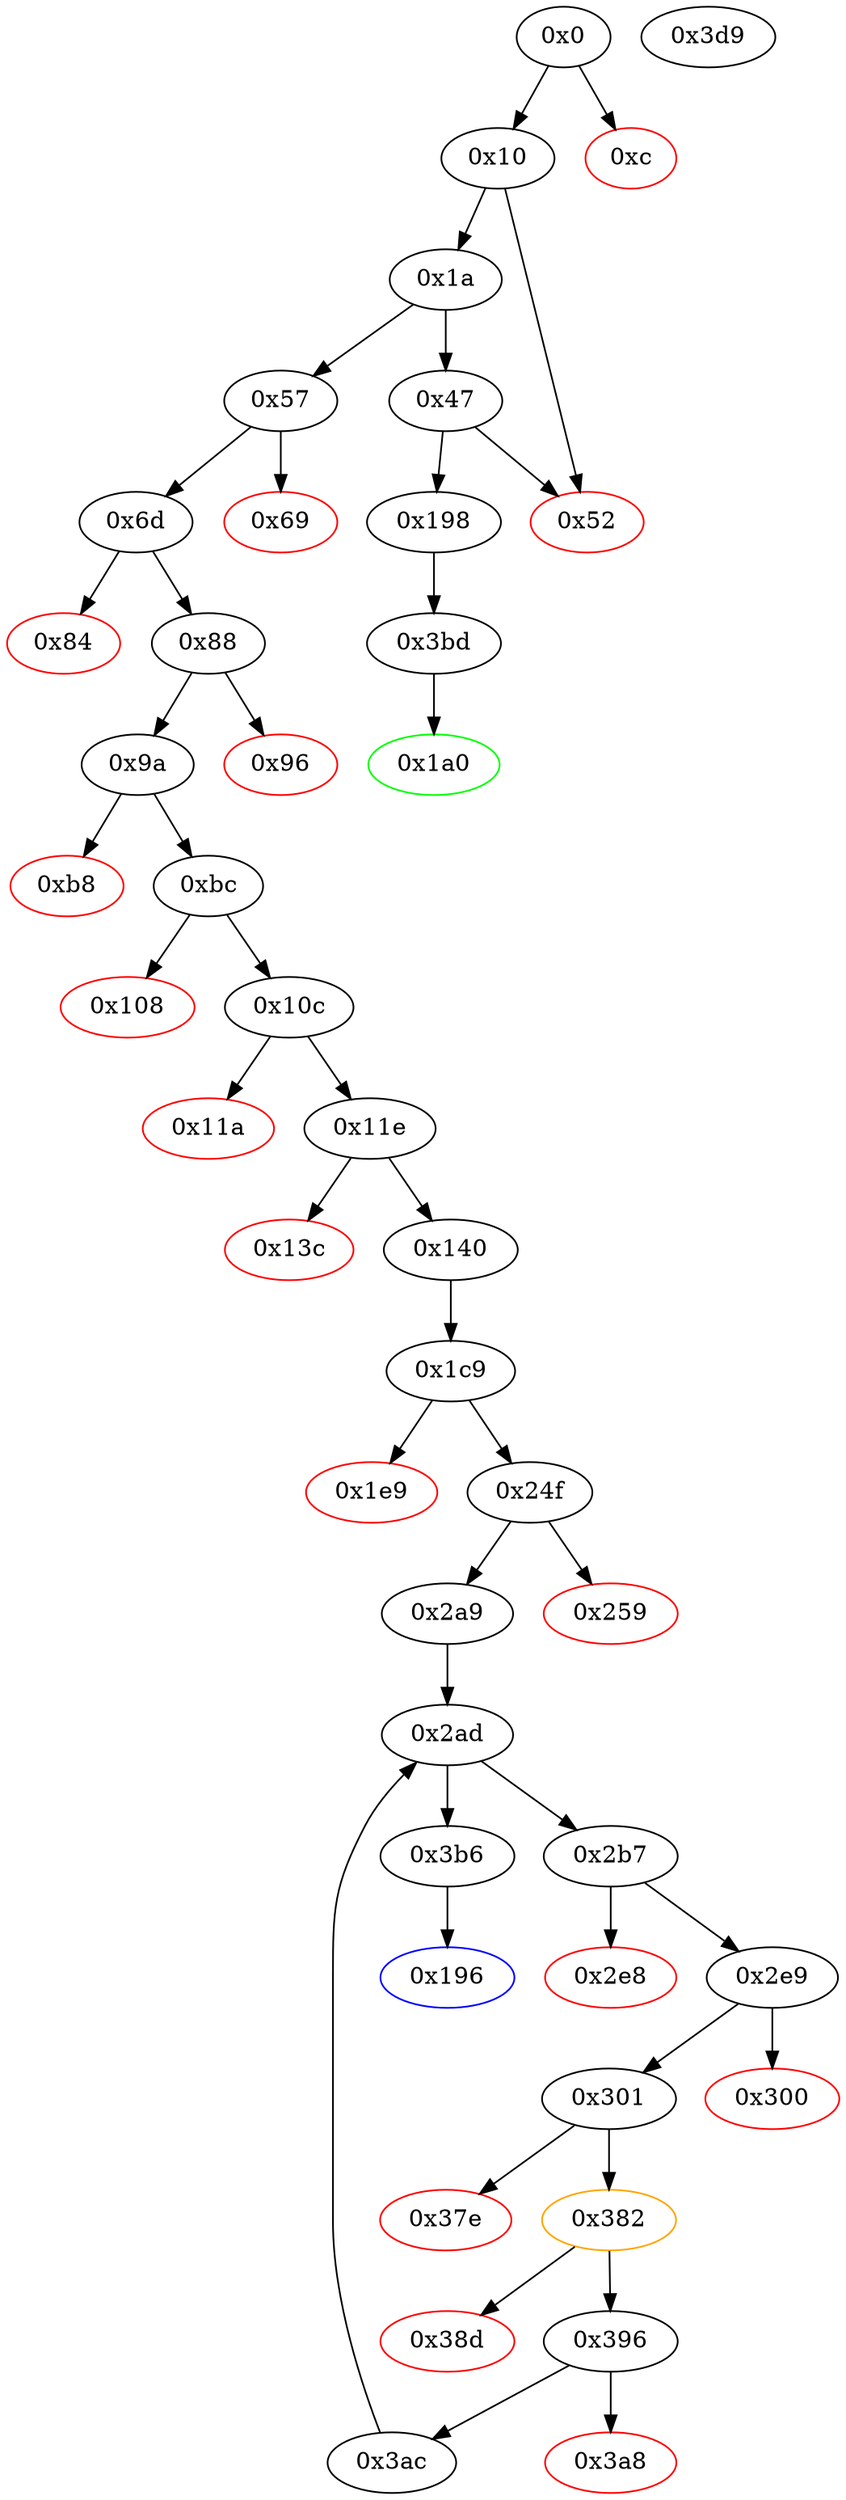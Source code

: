 strict digraph "" {
"0x3b6" [fillcolor=white, id="0x3b6", style=filled, tooltip="Block 0x3b6\n[0x3b6:0x3bc]\n---\nPredecessors: [0x2ad]\nSuccessors: [0x196]\n---\n0x3b6 JUMPDEST\n0x3b7 POP\n0x3b8 POP\n0x3b9 POP\n0x3ba POP\n0x3bb POP\n0x3bc JUMP\n---\n0x3b6: JUMPDEST \n0x3bc: JUMP 0x196\n---\nEntry stack: [V13, 0x196, V64, V106, V117, V117, S0]\nStack pops: 6\nStack additions: []\nExit stack: [V13]\n\nDef sites:\nV13: {0x1a.0x3b}\n0x196: {0x57.0x58}\nV64: {0xbc.0xc9}\nV106: {0x140.0x14d}\nV117: {0x140.0x18d}\nV117: {0x140.0x18d}\nS0: {0x2a9.0x2ab, 0x3ac.0x3b1}\n"];
"0xb8" [color=red, fillcolor=white, id="0xb8", style=filled, tooltip="Block 0xb8\n[0xb8:0xbb]\n---\nPredecessors: [0x9a]\nSuccessors: []\n---\n0xb8 PUSH1 0x0\n0xba DUP1\n0xbb REVERT\n---\n0xb8: V58 = 0x0\n0xbb: REVERT 0x0 0x0\n---\nEntry stack: [V13, 0x196, V30, 0x4, V48, V46, 0x24]\nStack pops: 0\nStack additions: []\nExit stack: [V13, 0x196, V30, 0x4, V48, V46, 0x24]\n\nDef sites:\nV13: {0x1a.0x3b}\n0x196: {0x57.0x58}\nV30: {0x6d.0x6f}\n0x4: {0x57.0x5b}\nV48: {0x9a.0xa0}\nV46: {0x9a.0x9c}\n0x24: {0x6d.0x74}\n"];
"0x11a" [color=red, fillcolor=white, id="0x11a", style=filled, tooltip="Block 0x11a\n[0x11a:0x11d]\n---\nPredecessors: [0x10c]\nSuccessors: []\n---\n0x11a PUSH1 0x0\n0x11c DUP1\n0x11d REVERT\n---\n0x11a: V87 = 0x0\n0x11d: REVERT 0x0 0x0\n---\nEntry stack: [V13, 0x196, V64, V30, 0x4, 0x44, V81]\nStack pops: 0\nStack additions: []\nExit stack: [V13, 0x196, V64, V30, 0x4, 0x44, V81]\n\nDef sites:\nV13: {0x1a.0x3b}\n0x196: {0x57.0x58}\nV64: {0xbc.0xc9}\nV30: {0x6d.0x6f}\n0x4: {0x57.0x5b}\n0x44: {0xbc.0xf4}\nV81: {0x10c.0x10e}\n"];
"0x1a" [fillcolor=white, id="0x1a", style=filled, tooltip="Block 0x1a\n[0x1a:0x46]\n---\nPredecessors: [0x10]\nSuccessors: [0x47, 0x57]\n---\n0x1a PUSH29 0x100000000000000000000000000000000000000000000000000000000\n0x38 PUSH1 0x0\n0x3a CALLDATALOAD\n0x3b DIV\n0x3c PUSH4 0x1a2b33ae\n0x41 DUP2\n0x42 EQ\n0x43 PUSH2 0x57\n0x46 JUMPI\n---\n0x1a: V10 = 0x100000000000000000000000000000000000000000000000000000000\n0x38: V11 = 0x0\n0x3a: V12 = CALLDATALOAD 0x0\n0x3b: V13 = DIV V12 0x100000000000000000000000000000000000000000000000000000000\n0x3c: V14 = 0x1a2b33ae\n0x42: V15 = EQ V13 0x1a2b33ae\n0x43: V16 = 0x57\n0x46: JUMPI 0x57 V15\n---\nEntry stack: []\nStack pops: 0\nStack additions: [V13]\nExit stack: [V13]\n\nDef sites:\n"];
"0x1a0" [color=green, fillcolor=white, id="0x1a0", style=filled, tooltip="Block 0x1a0\n[0x1a0:0x1c8]\n---\nPredecessors: [0x3bd]\nSuccessors: []\n---\n0x1a0 JUMPDEST\n0x1a1 PUSH1 0x40\n0x1a3 DUP1\n0x1a4 MLOAD\n0x1a5 PUSH20 0xffffffffffffffffffffffffffffffffffffffff\n0x1ba SWAP1\n0x1bb SWAP3\n0x1bc AND\n0x1bd DUP3\n0x1be MSTORE\n0x1bf MLOAD\n0x1c0 SWAP1\n0x1c1 DUP2\n0x1c2 SWAP1\n0x1c3 SUB\n0x1c4 PUSH1 0x20\n0x1c6 ADD\n0x1c7 SWAP1\n0x1c8 RETURN\n---\n0x1a0: JUMPDEST \n0x1a1: V121 = 0x40\n0x1a4: V122 = M[0x40]\n0x1a5: V123 = 0xffffffffffffffffffffffffffffffffffffffff\n0x1bc: V124 = AND V253 0xffffffffffffffffffffffffffffffffffffffff\n0x1be: M[V122] = V124\n0x1bf: V125 = M[0x40]\n0x1c3: V126 = SUB V122 V125\n0x1c4: V127 = 0x20\n0x1c6: V128 = ADD 0x20 V126\n0x1c8: RETURN V125 V128\n---\nEntry stack: [V13, 0x1a0, V253]\nStack pops: 1\nStack additions: []\nExit stack: [V13, 0x1a0]\n\nDef sites:\nV13: {0x1a.0x3b}\n0x1a0: {0x198.0x199}\nV253: {0x3bd.0x3d6}\n"];
"0x13c" [color=red, fillcolor=white, id="0x13c", style=filled, tooltip="Block 0x13c\n[0x13c:0x13f]\n---\nPredecessors: [0x11e]\nSuccessors: []\n---\n0x13c PUSH1 0x0\n0x13e DUP1\n0x13f REVERT\n---\n0x13c: V100 = 0x0\n0x13f: REVERT 0x0 0x0\n---\nEntry stack: [V13, 0x196, V64, V30, 0x4, V90, V88, 0x44]\nStack pops: 0\nStack additions: []\nExit stack: [V13, 0x196, V64, V30, 0x4, V90, V88, 0x44]\n\nDef sites:\nV13: {0x1a.0x3b}\n0x196: {0x57.0x58}\nV64: {0xbc.0xc9}\nV30: {0x6d.0x6f}\n0x4: {0x57.0x5b}\nV90: {0x11e.0x124}\nV88: {0x11e.0x120}\n0x44: {0xbc.0xf4}\n"];
"0x11e" [fillcolor=white, id="0x11e", style=filled, tooltip="Block 0x11e\n[0x11e:0x13b]\n---\nPredecessors: [0x10c]\nSuccessors: [0x13c, 0x140]\n---\n0x11e JUMPDEST\n0x11f DUP1\n0x120 CALLDATALOAD\n0x121 SWAP1\n0x122 PUSH1 0x20\n0x124 ADD\n0x125 SWAP2\n0x126 DUP5\n0x127 PUSH1 0x20\n0x129 DUP4\n0x12a MUL\n0x12b DUP5\n0x12c ADD\n0x12d GT\n0x12e PUSH5 0x100000000\n0x134 DUP4\n0x135 GT\n0x136 OR\n0x137 ISZERO\n0x138 PUSH2 0x140\n0x13b JUMPI\n---\n0x11e: JUMPDEST \n0x120: V88 = CALLDATALOAD V81\n0x122: V89 = 0x20\n0x124: V90 = ADD 0x20 V81\n0x127: V91 = 0x20\n0x12a: V92 = MUL V88 0x20\n0x12c: V93 = ADD V90 V92\n0x12d: V94 = GT V93 V30\n0x12e: V95 = 0x100000000\n0x135: V96 = GT V88 0x100000000\n0x136: V97 = OR V96 V94\n0x137: V98 = ISZERO V97\n0x138: V99 = 0x140\n0x13b: JUMPI 0x140 V98\n---\nEntry stack: [V13, 0x196, V64, V30, 0x4, 0x44, V81]\nStack pops: 4\nStack additions: [S3, S2, V90, V88, S1]\nExit stack: [V13, 0x196, V64, V30, 0x4, V90, V88, 0x44]\n\nDef sites:\nV13: {0x1a.0x3b}\n0x196: {0x57.0x58}\nV64: {0xbc.0xc9}\nV30: {0x6d.0x6f}\n0x4: {0x57.0x5b}\n0x44: {0xbc.0xf4}\nV81: {0x10c.0x10e}\n"];
"0x10" [fillcolor=white, id="0x10", style=filled, tooltip="Block 0x10\n[0x10:0x19]\n---\nPredecessors: [0x0]\nSuccessors: [0x1a, 0x52]\n---\n0x10 JUMPDEST\n0x11 POP\n0x12 PUSH1 0x4\n0x14 CALLDATASIZE\n0x15 LT\n0x16 PUSH2 0x52\n0x19 JUMPI\n---\n0x10: JUMPDEST \n0x12: V6 = 0x4\n0x14: V7 = CALLDATASIZE\n0x15: V8 = LT V7 0x4\n0x16: V9 = 0x52\n0x19: JUMPI 0x52 V8\n---\nEntry stack: [V2]\nStack pops: 1\nStack additions: []\nExit stack: []\n\nDef sites:\nV2: {0x0.0x5}\n"];
"0x3bd" [fillcolor=white, id="0x3bd", style=filled, tooltip="Block 0x3bd\n[0x3bd:0x3d8]\n---\nPredecessors: [0x198]\nSuccessors: [0x1a0]\n---\n0x3bd JUMPDEST\n0x3be PUSH1 0x0\n0x3c0 SLOAD\n0x3c1 PUSH20 0xffffffffffffffffffffffffffffffffffffffff\n0x3d6 AND\n0x3d7 DUP2\n0x3d8 JUMP\n---\n0x3bd: JUMPDEST \n0x3be: V250 = 0x0\n0x3c0: V251 = S[0x0]\n0x3c1: V252 = 0xffffffffffffffffffffffffffffffffffffffff\n0x3d6: V253 = AND 0xffffffffffffffffffffffffffffffffffffffff V251\n0x3d8: JUMP 0x1a0\n---\nEntry stack: [V13, 0x1a0]\nStack pops: 1\nStack additions: [S0, V253]\nExit stack: [V13, 0x1a0, V253]\n\nDef sites:\nV13: {0x1a.0x3b}\n0x1a0: {0x198.0x199}\n"];
"0x1c9" [fillcolor=white, id="0x1c9", style=filled, tooltip="Block 0x1c9\n[0x1c9:0x1e8]\n---\nPredecessors: [0x140]\nSuccessors: [0x1e9, 0x24f]\n---\n0x1c9 JUMPDEST\n0x1ca PUSH1 0x0\n0x1cc SLOAD\n0x1cd PUSH20 0xffffffffffffffffffffffffffffffffffffffff\n0x1e2 AND\n0x1e3 CALLER\n0x1e4 EQ\n0x1e5 PUSH2 0x24f\n0x1e8 JUMPI\n---\n0x1c9: JUMPDEST \n0x1ca: V129 = 0x0\n0x1cc: V130 = S[0x0]\n0x1cd: V131 = 0xffffffffffffffffffffffffffffffffffffffff\n0x1e2: V132 = AND 0xffffffffffffffffffffffffffffffffffffffff V130\n0x1e3: V133 = CALLER\n0x1e4: V134 = EQ V133 V132\n0x1e5: V135 = 0x24f\n0x1e8: JUMPI 0x24f V134\n---\nEntry stack: [V13, 0x196, V64, V106, V117]\nStack pops: 0\nStack additions: []\nExit stack: [V13, 0x196, V64, V106, V117]\n\nDef sites:\nV13: {0x1a.0x3b}\n0x196: {0x57.0x58}\nV64: {0xbc.0xc9}\nV106: {0x140.0x14d}\nV117: {0x140.0x18d}\n"];
"0x140" [fillcolor=white, id="0x140", style=filled, tooltip="Block 0x140\n[0x140:0x195]\n---\nPredecessors: [0x11e]\nSuccessors: [0x1c9]\n---\n0x140 JUMPDEST\n0x141 SWAP2\n0x142 SWAP1\n0x143 DUP1\n0x144 DUP1\n0x145 PUSH1 0x20\n0x147 MUL\n0x148 PUSH1 0x20\n0x14a ADD\n0x14b PUSH1 0x40\n0x14d MLOAD\n0x14e SWAP1\n0x14f DUP2\n0x150 ADD\n0x151 PUSH1 0x40\n0x153 MSTORE\n0x154 DUP1\n0x155 SWAP4\n0x156 SWAP3\n0x157 SWAP2\n0x158 SWAP1\n0x159 DUP2\n0x15a DUP2\n0x15b MSTORE\n0x15c PUSH1 0x20\n0x15e ADD\n0x15f DUP4\n0x160 DUP4\n0x161 PUSH1 0x20\n0x163 MUL\n0x164 DUP1\n0x165 DUP3\n0x166 DUP5\n0x167 CALLDATACOPY\n0x168 PUSH1 0x0\n0x16a SWAP3\n0x16b ADD\n0x16c SWAP2\n0x16d SWAP1\n0x16e SWAP2\n0x16f MSTORE\n0x170 POP\n0x171 SWAP3\n0x172 SWAP6\n0x173 POP\n0x174 POP\n0x175 POP\n0x176 SWAP1\n0x177 CALLDATALOAD\n0x178 PUSH20 0xffffffffffffffffffffffffffffffffffffffff\n0x18d AND\n0x18e SWAP2\n0x18f POP\n0x190 PUSH2 0x1c9\n0x193 SWAP1\n0x194 POP\n0x195 JUMP\n---\n0x140: JUMPDEST \n0x145: V101 = 0x20\n0x147: V102 = MUL 0x20 V88\n0x148: V103 = 0x20\n0x14a: V104 = ADD 0x20 V102\n0x14b: V105 = 0x40\n0x14d: V106 = M[0x40]\n0x150: V107 = ADD V106 V104\n0x151: V108 = 0x40\n0x153: M[0x40] = V107\n0x15b: M[V106] = V88\n0x15c: V109 = 0x20\n0x15e: V110 = ADD 0x20 V106\n0x161: V111 = 0x20\n0x163: V112 = MUL 0x20 V88\n0x167: CALLDATACOPY V110 V90 V112\n0x168: V113 = 0x0\n0x16b: V114 = ADD V110 V112\n0x16f: M[V114] = 0x0\n0x177: V115 = CALLDATALOAD 0x44\n0x178: V116 = 0xffffffffffffffffffffffffffffffffffffffff\n0x18d: V117 = AND 0xffffffffffffffffffffffffffffffffffffffff V115\n0x190: V118 = 0x1c9\n0x195: JUMP 0x1c9\n---\nEntry stack: [V13, 0x196, V64, V30, 0x4, V90, V88, 0x44]\nStack pops: 5\nStack additions: [V106, V117]\nExit stack: [V13, 0x196, V64, V106, V117]\n\nDef sites:\nV13: {0x1a.0x3b}\n0x196: {0x57.0x58}\nV64: {0xbc.0xc9}\nV30: {0x6d.0x6f}\n0x4: {0x57.0x5b}\nV90: {0x11e.0x124}\nV88: {0x11e.0x120}\n0x44: {0xbc.0xf4}\n"];
"0x198" [fillcolor=white, id="0x198", style=filled, tooltip="Block 0x198\n[0x198:0x19f]\n---\nPredecessors: [0x47]\nSuccessors: [0x3bd]\n---\n0x198 JUMPDEST\n0x199 PUSH2 0x1a0\n0x19c PUSH2 0x3bd\n0x19f JUMP\n---\n0x198: JUMPDEST \n0x199: V119 = 0x1a0\n0x19c: V120 = 0x3bd\n0x19f: JUMP 0x3bd\n---\nEntry stack: [V13]\nStack pops: 0\nStack additions: [0x1a0]\nExit stack: [V13, 0x1a0]\n\nDef sites:\nV13: {0x1a.0x3b}\n"];
"0x3ac" [fillcolor=white, id="0x3ac", style=filled, tooltip="Block 0x3ac\n[0x3ac:0x3b5]\n---\nPredecessors: [0x396]\nSuccessors: [0x2ad]\n---\n0x3ac JUMPDEST\n0x3ad POP\n0x3ae POP\n0x3af PUSH1 0x1\n0x3b1 ADD\n0x3b2 PUSH2 0x2ad\n0x3b5 JUMP\n---\n0x3ac: JUMPDEST \n0x3af: V247 = 0x1\n0x3b1: V248 = ADD 0x1 S2\n0x3b2: V249 = 0x2ad\n0x3b5: JUMP 0x2ad\n---\nEntry stack: [V13, 0x196, V64, V106, V117, V117, S2, V240, V241]\nStack pops: 3\nStack additions: [V248]\nExit stack: [V13, 0x196, V64, V106, V117, V117, V248]\n\nDef sites:\nV13: {0x1a.0x3b}\n0x196: {0x57.0x58}\nV64: {0xbc.0xc9}\nV106: {0x140.0x14d}\nV117: {0x140.0x18d}\nV117: {0x140.0x18d}\nS2: {0x2a9.0x2ab, 0x3ac.0x3b1}\nV240: {0x396.0x39d}\nV241: {0x396.0x39e}\n"];
"0x196" [color=blue, fillcolor=white, id="0x196", style=filled, tooltip="Block 0x196\n[0x196:0x197]\n---\nPredecessors: [0x3b6]\nSuccessors: []\n---\n0x196 JUMPDEST\n0x197 STOP\n---\n0x196: JUMPDEST \n0x197: STOP \n---\nEntry stack: [V13]\nStack pops: 0\nStack additions: []\nExit stack: [V13]\n\nDef sites:\nV13: {0x1a.0x3b}\n"];
"0x6d" [fillcolor=white, id="0x6d", style=filled, tooltip="Block 0x6d\n[0x6d:0x83]\n---\nPredecessors: [0x57]\nSuccessors: [0x84, 0x88]\n---\n0x6d JUMPDEST\n0x6e DUP2\n0x6f ADD\n0x70 SWAP1\n0x71 PUSH1 0x20\n0x73 DUP2\n0x74 ADD\n0x75 DUP2\n0x76 CALLDATALOAD\n0x77 PUSH5 0x100000000\n0x7d DUP2\n0x7e GT\n0x7f ISZERO\n0x80 PUSH2 0x88\n0x83 JUMPI\n---\n0x6d: JUMPDEST \n0x6f: V30 = ADD 0x4 V24\n0x71: V31 = 0x20\n0x74: V32 = ADD 0x4 0x20\n0x76: V33 = CALLDATALOAD 0x4\n0x77: V34 = 0x100000000\n0x7e: V35 = GT V33 0x100000000\n0x7f: V36 = ISZERO V35\n0x80: V37 = 0x88\n0x83: JUMPI 0x88 V36\n---\nEntry stack: [V13, 0x196, 0x4, V24]\nStack pops: 2\nStack additions: [V30, S1, 0x24, V33]\nExit stack: [V13, 0x196, V30, 0x4, 0x24, V33]\n\nDef sites:\nV13: {0x1a.0x3b}\n0x196: {0x57.0x58}\n0x4: {0x57.0x5b}\nV24: {0x57.0x5f}\n"];
"0x2a9" [fillcolor=white, id="0x2a9", style=filled, tooltip="Block 0x2a9\n[0x2a9:0x2ac]\n---\nPredecessors: [0x24f]\nSuccessors: [0x2ad]\n---\n0x2a9 JUMPDEST\n0x2aa DUP1\n0x2ab PUSH1 0x0\n---\n0x2a9: JUMPDEST \n0x2ab: V174 = 0x0\n---\nEntry stack: [V13, 0x196, V64, V106, V117]\nStack pops: 1\nStack additions: [S0, S0, 0x0]\nExit stack: [V13, 0x196, V64, V106, V117, V117, 0x0]\n\nDef sites:\nV13: {0x1a.0x3b}\n0x196: {0x57.0x58}\nV64: {0xbc.0xc9}\nV106: {0x140.0x14d}\nV117: {0x140.0x18d}\n"];
"0x1e9" [color=red, fillcolor=white, id="0x1e9", style=filled, tooltip="Block 0x1e9\n[0x1e9:0x24e]\n---\nPredecessors: [0x1c9]\nSuccessors: []\n---\n0x1e9 PUSH1 0x40\n0x1eb DUP1\n0x1ec MLOAD\n0x1ed PUSH32 0x8c379a000000000000000000000000000000000000000000000000000000000\n0x20e DUP2\n0x20f MSTORE\n0x210 PUSH1 0x20\n0x212 PUSH1 0x4\n0x214 DUP3\n0x215 ADD\n0x216 MSTORE\n0x217 PUSH1 0x13\n0x219 PUSH1 0x24\n0x21b DUP3\n0x21c ADD\n0x21d MSTORE\n0x21e PUSH32 0x4f6e6c792070617965722063616e2063616c6c00000000000000000000000000\n0x23f PUSH1 0x44\n0x241 DUP3\n0x242 ADD\n0x243 MSTORE\n0x244 SWAP1\n0x245 MLOAD\n0x246 SWAP1\n0x247 DUP2\n0x248 SWAP1\n0x249 SUB\n0x24a PUSH1 0x64\n0x24c ADD\n0x24d SWAP1\n0x24e REVERT\n---\n0x1e9: V136 = 0x40\n0x1ec: V137 = M[0x40]\n0x1ed: V138 = 0x8c379a000000000000000000000000000000000000000000000000000000000\n0x20f: M[V137] = 0x8c379a000000000000000000000000000000000000000000000000000000000\n0x210: V139 = 0x20\n0x212: V140 = 0x4\n0x215: V141 = ADD V137 0x4\n0x216: M[V141] = 0x20\n0x217: V142 = 0x13\n0x219: V143 = 0x24\n0x21c: V144 = ADD V137 0x24\n0x21d: M[V144] = 0x13\n0x21e: V145 = 0x4f6e6c792070617965722063616e2063616c6c00000000000000000000000000\n0x23f: V146 = 0x44\n0x242: V147 = ADD V137 0x44\n0x243: M[V147] = 0x4f6e6c792070617965722063616e2063616c6c00000000000000000000000000\n0x245: V148 = M[0x40]\n0x249: V149 = SUB V137 V148\n0x24a: V150 = 0x64\n0x24c: V151 = ADD 0x64 V149\n0x24e: REVERT V148 V151\n---\nEntry stack: [V13, 0x196, V64, V106, V117]\nStack pops: 0\nStack additions: []\nExit stack: [V13, 0x196, V64, V106, V117]\n\nDef sites:\nV13: {0x1a.0x3b}\n0x196: {0x57.0x58}\nV64: {0xbc.0xc9}\nV106: {0x140.0x14d}\nV117: {0x140.0x18d}\n"];
"0x84" [color=red, fillcolor=white, id="0x84", style=filled, tooltip="Block 0x84\n[0x84:0x87]\n---\nPredecessors: [0x6d]\nSuccessors: []\n---\n0x84 PUSH1 0x0\n0x86 DUP1\n0x87 REVERT\n---\n0x84: V38 = 0x0\n0x87: REVERT 0x0 0x0\n---\nEntry stack: [V13, 0x196, V30, 0x4, 0x24, V33]\nStack pops: 0\nStack additions: []\nExit stack: [V13, 0x196, V30, 0x4, 0x24, V33]\n\nDef sites:\nV13: {0x1a.0x3b}\n0x196: {0x57.0x58}\nV30: {0x6d.0x6f}\n0x4: {0x57.0x5b}\n0x24: {0x6d.0x74}\nV33: {0x6d.0x76}\n"];
"0x259" [color=red, fillcolor=white, id="0x259", style=filled, tooltip="Block 0x259\n[0x259:0x2a8]\n---\nPredecessors: [0x24f]\nSuccessors: []\n---\n0x259 PUSH1 0x40\n0x25b MLOAD\n0x25c PUSH32 0x8c379a000000000000000000000000000000000000000000000000000000000\n0x27d DUP2\n0x27e MSTORE\n0x27f PUSH1 0x4\n0x281 ADD\n0x282 DUP1\n0x283 DUP1\n0x284 PUSH1 0x20\n0x286 ADD\n0x287 DUP3\n0x288 DUP2\n0x289 SUB\n0x28a DUP3\n0x28b MSTORE\n0x28c PUSH1 0x32\n0x28e DUP2\n0x28f MSTORE\n0x290 PUSH1 0x20\n0x292 ADD\n0x293 DUP1\n0x294 PUSH2 0x3da\n0x297 PUSH1 0x32\n0x299 SWAP2\n0x29a CODECOPY\n0x29b PUSH1 0x40\n0x29d ADD\n0x29e SWAP2\n0x29f POP\n0x2a0 POP\n0x2a1 PUSH1 0x40\n0x2a3 MLOAD\n0x2a4 DUP1\n0x2a5 SWAP2\n0x2a6 SUB\n0x2a7 SWAP1\n0x2a8 REVERT\n---\n0x259: V156 = 0x40\n0x25b: V157 = M[0x40]\n0x25c: V158 = 0x8c379a000000000000000000000000000000000000000000000000000000000\n0x27e: M[V157] = 0x8c379a000000000000000000000000000000000000000000000000000000000\n0x27f: V159 = 0x4\n0x281: V160 = ADD 0x4 V157\n0x284: V161 = 0x20\n0x286: V162 = ADD 0x20 V160\n0x289: V163 = SUB V162 V160\n0x28b: M[V160] = V163\n0x28c: V164 = 0x32\n0x28f: M[V162] = 0x32\n0x290: V165 = 0x20\n0x292: V166 = ADD 0x20 V162\n0x294: V167 = 0x3da\n0x297: V168 = 0x32\n0x29a: CODECOPY V166 0x3da 0x32\n0x29b: V169 = 0x40\n0x29d: V170 = ADD 0x40 V166\n0x2a1: V171 = 0x40\n0x2a3: V172 = M[0x40]\n0x2a6: V173 = SUB V170 V172\n0x2a8: REVERT V172 V173\n---\nEntry stack: [V13, 0x196, V64, V106, V117]\nStack pops: 0\nStack additions: []\nExit stack: [V13, 0x196, V64, V106, V117]\n\nDef sites:\nV13: {0x1a.0x3b}\n0x196: {0x57.0x58}\nV64: {0xbc.0xc9}\nV106: {0x140.0x14d}\nV117: {0x140.0x18d}\n"];
"0x108" [color=red, fillcolor=white, id="0x108", style=filled, tooltip="Block 0x108\n[0x108:0x10b]\n---\nPredecessors: [0xbc]\nSuccessors: []\n---\n0x108 PUSH1 0x0\n0x10a DUP1\n0x10b REVERT\n---\n0x108: V80 = 0x0\n0x10b: REVERT 0x0 0x0\n---\nEntry stack: [V13, 0x196, V64, V30, 0x4, 0x44, V75]\nStack pops: 0\nStack additions: []\nExit stack: [V13, 0x196, V64, V30, 0x4, 0x44, V75]\n\nDef sites:\nV13: {0x1a.0x3b}\n0x196: {0x57.0x58}\nV64: {0xbc.0xc9}\nV30: {0x6d.0x6f}\n0x4: {0x57.0x5b}\n0x44: {0xbc.0xf4}\nV75: {0xbc.0xf7}\n"];
"0x9a" [fillcolor=white, id="0x9a", style=filled, tooltip="Block 0x9a\n[0x9a:0xb7]\n---\nPredecessors: [0x88]\nSuccessors: [0xb8, 0xbc]\n---\n0x9a JUMPDEST\n0x9b DUP1\n0x9c CALLDATALOAD\n0x9d SWAP1\n0x9e PUSH1 0x20\n0xa0 ADD\n0xa1 SWAP2\n0xa2 DUP5\n0xa3 PUSH1 0x20\n0xa5 DUP4\n0xa6 MUL\n0xa7 DUP5\n0xa8 ADD\n0xa9 GT\n0xaa PUSH5 0x100000000\n0xb0 DUP4\n0xb1 GT\n0xb2 OR\n0xb3 ISZERO\n0xb4 PUSH2 0xbc\n0xb7 JUMPI\n---\n0x9a: JUMPDEST \n0x9c: V46 = CALLDATALOAD V39\n0x9e: V47 = 0x20\n0xa0: V48 = ADD 0x20 V39\n0xa3: V49 = 0x20\n0xa6: V50 = MUL V46 0x20\n0xa8: V51 = ADD V48 V50\n0xa9: V52 = GT V51 V30\n0xaa: V53 = 0x100000000\n0xb1: V54 = GT V46 0x100000000\n0xb2: V55 = OR V54 V52\n0xb3: V56 = ISZERO V55\n0xb4: V57 = 0xbc\n0xb7: JUMPI 0xbc V56\n---\nEntry stack: [V13, 0x196, V30, 0x4, 0x24, V39]\nStack pops: 4\nStack additions: [S3, S2, V48, V46, S1]\nExit stack: [V13, 0x196, V30, 0x4, V48, V46, 0x24]\n\nDef sites:\nV13: {0x1a.0x3b}\n0x196: {0x57.0x58}\nV30: {0x6d.0x6f}\n0x4: {0x57.0x5b}\n0x24: {0x6d.0x74}\nV39: {0x88.0x8a}\n"];
"0x38d" [color=red, fillcolor=white, id="0x38d", style=filled, tooltip="Block 0x38d\n[0x38d:0x395]\n---\nPredecessors: [0x382]\nSuccessors: []\n---\n0x38d RETURNDATASIZE\n0x38e PUSH1 0x0\n0x390 DUP1\n0x391 RETURNDATACOPY\n0x392 RETURNDATASIZE\n0x393 PUSH1 0x0\n0x395 REVERT\n---\n0x38d: V235 = RETURNDATASIZE\n0x38e: V236 = 0x0\n0x391: RETURNDATACOPY 0x0 0x0 V235\n0x392: V237 = RETURNDATASIZE\n0x393: V238 = 0x0\n0x395: REVERT 0x0 V237\n---\nEntry stack: [V13, 0x196, V64, V106, V117, V117, S4, V183, 0x23b872dd, V221, V232]\nStack pops: 0\nStack additions: []\nExit stack: [V13, 0x196, V64, V106, V117, V117, S4, V183, 0x23b872dd, V221, V232]\n\nDef sites:\nV13: {0x1a.0x3b}\n0x196: {0x57.0x58}\nV64: {0xbc.0xc9}\nV106: {0x140.0x14d}\nV117: {0x140.0x18d}\nV117: {0x140.0x18d}\nS4: {0x2a9.0x2ab, 0x3ac.0x3b1}\nV183: {0x2b7.0x2d3}\n0x23b872dd: {0x2b7.0x2d5}\nV221: {0x301.0x36a}\nV232: {0x382.0x386}\n"];
"0x396" [fillcolor=white, id="0x396", style=filled, tooltip="Block 0x396\n[0x396:0x3a7]\n---\nPredecessors: [0x382]\nSuccessors: [0x3a8, 0x3ac]\n---\n0x396 JUMPDEST\n0x397 POP\n0x398 POP\n0x399 POP\n0x39a POP\n0x39b PUSH1 0x40\n0x39d MLOAD\n0x39e RETURNDATASIZE\n0x39f PUSH1 0x20\n0x3a1 DUP2\n0x3a2 LT\n0x3a3 ISZERO\n0x3a4 PUSH2 0x3ac\n0x3a7 JUMPI\n---\n0x396: JUMPDEST \n0x39b: V239 = 0x40\n0x39d: V240 = M[0x40]\n0x39e: V241 = RETURNDATASIZE\n0x39f: V242 = 0x20\n0x3a2: V243 = LT V241 0x20\n0x3a3: V244 = ISZERO V243\n0x3a4: V245 = 0x3ac\n0x3a7: JUMPI 0x3ac V244\n---\nEntry stack: [V13, 0x196, V64, V106, V117, V117, S4, V183, 0x23b872dd, V221, V232]\nStack pops: 4\nStack additions: [V240, V241]\nExit stack: [V13, 0x196, V64, V106, V117, V117, S4, V240, V241]\n\nDef sites:\nV13: {0x1a.0x3b}\n0x196: {0x57.0x58}\nV64: {0xbc.0xc9}\nV106: {0x140.0x14d}\nV117: {0x140.0x18d}\nV117: {0x140.0x18d}\nS4: {0x2a9.0x2ab, 0x3ac.0x3b1}\nV183: {0x2b7.0x2d3}\n0x23b872dd: {0x2b7.0x2d5}\nV221: {0x301.0x36a}\nV232: {0x382.0x386}\n"];
"0x2b7" [fillcolor=white, id="0x2b7", style=filled, tooltip="Block 0x2b7\n[0x2b7:0x2e7]\n---\nPredecessors: [0x2ad]\nSuccessors: [0x2e8, 0x2e9]\n---\n0x2b7 PUSH1 0x0\n0x2b9 SLOAD\n0x2ba DUP6\n0x2bb MLOAD\n0x2bc PUSH20 0xffffffffffffffffffffffffffffffffffffffff\n0x2d1 DUP1\n0x2d2 DUP6\n0x2d3 AND\n0x2d4 SWAP3\n0x2d5 PUSH4 0x23b872dd\n0x2da SWAP3\n0x2db SWAP2\n0x2dc AND\n0x2dd SWAP1\n0x2de DUP9\n0x2df SWAP1\n0x2e0 DUP6\n0x2e1 SWAP1\n0x2e2 DUP2\n0x2e3 LT\n0x2e4 PUSH2 0x2e9\n0x2e7 JUMPI\n---\n0x2b7: V179 = 0x0\n0x2b9: V180 = S[0x0]\n0x2bb: V181 = M[V64]\n0x2bc: V182 = 0xffffffffffffffffffffffffffffffffffffffff\n0x2d3: V183 = AND V117 0xffffffffffffffffffffffffffffffffffffffff\n0x2d5: V184 = 0x23b872dd\n0x2dc: V185 = AND 0xffffffffffffffffffffffffffffffffffffffff V180\n0x2e3: V186 = LT S0 V181\n0x2e4: V187 = 0x2e9\n0x2e7: JUMPI 0x2e9 V186\n---\nEntry stack: [V13, 0x196, V64, V106, V117, V117, S0]\nStack pops: 5\nStack additions: [S4, S3, S2, S1, S0, V183, 0x23b872dd, V185, S4, S0]\nExit stack: [V13, 0x196, V64, V106, V117, V117, S0, V183, 0x23b872dd, V185, V64, S0]\n\nDef sites:\nV13: {0x1a.0x3b}\n0x196: {0x57.0x58}\nV64: {0xbc.0xc9}\nV106: {0x140.0x14d}\nV117: {0x140.0x18d}\nV117: {0x140.0x18d}\nS0: {0x2a9.0x2ab, 0x3ac.0x3b1}\n"];
"0x10c" [fillcolor=white, id="0x10c", style=filled, tooltip="Block 0x10c\n[0x10c:0x119]\n---\nPredecessors: [0xbc]\nSuccessors: [0x11a, 0x11e]\n---\n0x10c JUMPDEST\n0x10d DUP3\n0x10e ADD\n0x10f DUP4\n0x110 PUSH1 0x20\n0x112 DUP3\n0x113 ADD\n0x114 GT\n0x115 ISZERO\n0x116 PUSH2 0x11e\n0x119 JUMPI\n---\n0x10c: JUMPDEST \n0x10e: V81 = ADD 0x4 V75\n0x110: V82 = 0x20\n0x113: V83 = ADD V81 0x20\n0x114: V84 = GT V83 V30\n0x115: V85 = ISZERO V84\n0x116: V86 = 0x11e\n0x119: JUMPI 0x11e V85\n---\nEntry stack: [V13, 0x196, V64, V30, 0x4, 0x44, V75]\nStack pops: 4\nStack additions: [S3, S2, S1, V81]\nExit stack: [V13, 0x196, V64, V30, 0x4, 0x44, V81]\n\nDef sites:\nV13: {0x1a.0x3b}\n0x196: {0x57.0x58}\nV64: {0xbc.0xc9}\nV30: {0x6d.0x6f}\n0x4: {0x57.0x5b}\n0x44: {0xbc.0xf4}\nV75: {0xbc.0xf7}\n"];
"0x3d9" [fillcolor=white, id="0x3d9", style=filled, tooltip="Block 0x3d9\n[0x3d9:0x437]\n---\nPredecessors: []\nSuccessors: []\n---\n0x3d9 INVALID\n0x3da PUSH20 0x706c69747320616e6420726563697069656e7473\n0x3ef SHA3\n0x3f0 PUSH20 0x686f756c64206265206f66207468652073616d65\n0x405 SHA3\n0x406 PUSH13 0x656e677468a165627a7a723058\n0x414 SHA3\n0x415 RETURNDATACOPY\n0x416 MISSING 0xc5\n0x417 SWAP14\n0x418 MISSING 0xb5\n0x419 OR\n0x41a BYTE\n0x41b SWAP15\n0x41c MISSING 0xf8\n0x41d PUSH17 0x51339c671dfe28517c6f26f91e63aee3f0\n0x42f MISSING 0xb0\n0x430 PC\n0x431 GAS\n0x432 PUSH5 0xf9d20029\n---\n0x3d9: INVALID \n0x3da: V254 = 0x706c69747320616e6420726563697069656e7473\n0x3ef: V255 = SHA3 0x706c69747320616e6420726563697069656e7473 S0\n0x3f0: V256 = 0x686f756c64206265206f66207468652073616d65\n0x405: V257 = SHA3 0x686f756c64206265206f66207468652073616d65 V255\n0x406: V258 = 0x656e677468a165627a7a723058\n0x414: V259 = SHA3 0x656e677468a165627a7a723058 V257\n0x415: RETURNDATACOPY V259 S1 S2\n0x416: MISSING 0xc5\n0x418: MISSING 0xb5\n0x419: V260 = OR S0 S1\n0x41a: V261 = BYTE V260 S2\n0x41c: MISSING 0xf8\n0x41d: V262 = 0x51339c671dfe28517c6f26f91e63aee3f0\n0x42f: MISSING 0xb0\n0x430: V263 = PC\n0x431: V264 = GAS\n0x432: V265 = 0xf9d20029\n---\nEntry stack: []\nStack pops: 0\nStack additions: [S14, S1, S2, S3, S4, S5, S6, S7, S8, S9, S10, S11, S12, S13, S0, S17, S3, S4, S5, S6, S7, S8, S9, S10, S11, S12, S13, S14, S15, S16, V261, 0x51339c671dfe28517c6f26f91e63aee3f0, 0xf9d20029, V264, V263]\nExit stack: []\n\nDef sites:\n"];
"0x301" [fillcolor=white, id="0x301", style=filled, tooltip="Block 0x301\n[0x301:0x37d]\n---\nPredecessors: [0x2e9]\nSuccessors: [0x37e, 0x382]\n---\n0x301 JUMPDEST\n0x302 PUSH1 0x20\n0x304 SWAP1\n0x305 DUP2\n0x306 MUL\n0x307 SWAP1\n0x308 SWAP2\n0x309 ADD\n0x30a DUP2\n0x30b ADD\n0x30c MLOAD\n0x30d PUSH1 0x40\n0x30f DUP1\n0x310 MLOAD\n0x311 PUSH29 0x100000000000000000000000000000000000000000000000000000000\n0x32f PUSH4 0xffffffff\n0x334 DUP9\n0x335 AND\n0x336 MUL\n0x337 DUP2\n0x338 MSTORE\n0x339 PUSH20 0xffffffffffffffffffffffffffffffffffffffff\n0x34e SWAP6\n0x34f DUP7\n0x350 AND\n0x351 PUSH1 0x4\n0x353 DUP3\n0x354 ADD\n0x355 MSTORE\n0x356 SWAP4\n0x357 SWAP1\n0x358 SWAP5\n0x359 AND\n0x35a PUSH1 0x24\n0x35c DUP5\n0x35d ADD\n0x35e MSTORE\n0x35f PUSH1 0x44\n0x361 DUP4\n0x362 ADD\n0x363 MSTORE\n0x364 SWAP2\n0x365 MLOAD\n0x366 PUSH1 0x64\n0x368 DUP1\n0x369 DUP4\n0x36a ADD\n0x36b SWAP4\n0x36c SWAP3\n0x36d DUP3\n0x36e SWAP1\n0x36f SUB\n0x370 ADD\n0x371 DUP2\n0x372 PUSH1 0x0\n0x374 DUP8\n0x375 DUP1\n0x376 EXTCODESIZE\n0x377 ISZERO\n0x378 DUP1\n0x379 ISZERO\n0x37a PUSH2 0x382\n0x37d JUMPI\n---\n0x301: JUMPDEST \n0x302: V199 = 0x20\n0x306: V200 = MUL 0x20 S0\n0x309: V201 = ADD V106 V200\n0x30b: V202 = ADD 0x20 V201\n0x30c: V203 = M[V202]\n0x30d: V204 = 0x40\n0x310: V205 = M[0x40]\n0x311: V206 = 0x100000000000000000000000000000000000000000000000000000000\n0x32f: V207 = 0xffffffff\n0x335: V208 = AND 0x23b872dd 0xffffffff\n0x336: V209 = MUL 0x23b872dd 0x100000000000000000000000000000000000000000000000000000000\n0x338: M[V205] = 0x23b872dd00000000000000000000000000000000000000000000000000000000\n0x339: V210 = 0xffffffffffffffffffffffffffffffffffffffff\n0x350: V211 = AND 0xffffffffffffffffffffffffffffffffffffffff V185\n0x351: V212 = 0x4\n0x354: V213 = ADD V205 0x4\n0x355: M[V213] = V211\n0x359: V214 = AND 0xffffffffffffffffffffffffffffffffffffffff V193\n0x35a: V215 = 0x24\n0x35d: V216 = ADD V205 0x24\n0x35e: M[V216] = V214\n0x35f: V217 = 0x44\n0x362: V218 = ADD V205 0x44\n0x363: M[V218] = V203\n0x365: V219 = M[0x40]\n0x366: V220 = 0x64\n0x36a: V221 = ADD V205 0x64\n0x36f: V222 = SUB V205 V219\n0x370: V223 = ADD V222 0x64\n0x372: V224 = 0x0\n0x376: V225 = EXTCODESIZE V183\n0x377: V226 = ISZERO V225\n0x379: V227 = ISZERO V226\n0x37a: V228 = 0x382\n0x37d: JUMPI 0x382 V227\n---\nEntry stack: [V13, 0x196, V64, V106, V117, V117, S6, V183, 0x23b872dd, V185, V193, V106, S0]\nStack pops: 6\nStack additions: [S5, S4, V221, 0x20, V219, V223, V219, 0x0, S5, V226]\nExit stack: [V13, 0x196, V64, V106, V117, V117, S6, V183, 0x23b872dd, V221, 0x20, V219, V223, V219, 0x0, V183, V226]\n\nDef sites:\nV13: {0x1a.0x3b}\n0x196: {0x57.0x58}\nV64: {0xbc.0xc9}\nV106: {0x140.0x14d}\nV117: {0x140.0x18d}\nV117: {0x140.0x18d}\nS6: {0x2a9.0x2ab, 0x3ac.0x3b1}\nV183: {0x2b7.0x2d3}\n0x23b872dd: {0x2b7.0x2d5}\nV185: {0x2b7.0x2dc}\nV193: {0x2e9.0x2f3}\nV106: {0x140.0x14d}\nS0: {0x2a9.0x2ab, 0x3ac.0x3b1}\n"];
"0x2e8" [color=red, fillcolor=white, id="0x2e8", style=filled, tooltip="Block 0x2e8\n[0x2e8:0x2e8]\n---\nPredecessors: [0x2b7]\nSuccessors: []\n---\n0x2e8 INVALID\n---\n0x2e8: INVALID \n---\nEntry stack: [V13, 0x196, V64, V106, V117, V117, S5, V183, 0x23b872dd, V185, V64, S0]\nStack pops: 0\nStack additions: []\nExit stack: [V13, 0x196, V64, V106, V117, V117, S5, V183, 0x23b872dd, V185, V64, S0]\n\nDef sites:\nV13: {0x1a.0x3b}\n0x196: {0x57.0x58}\nV64: {0xbc.0xc9}\nV106: {0x140.0x14d}\nV117: {0x140.0x18d}\nV117: {0x140.0x18d}\nS5: {0x2a9.0x2ab, 0x3ac.0x3b1}\nV183: {0x2b7.0x2d3}\n0x23b872dd: {0x2b7.0x2d5}\nV185: {0x2b7.0x2dc}\nV64: {0xbc.0xc9}\nS0: {0x2a9.0x2ab, 0x3ac.0x3b1}\n"];
"0x96" [color=red, fillcolor=white, id="0x96", style=filled, tooltip="Block 0x96\n[0x96:0x99]\n---\nPredecessors: [0x88]\nSuccessors: []\n---\n0x96 PUSH1 0x0\n0x98 DUP1\n0x99 REVERT\n---\n0x96: V45 = 0x0\n0x99: REVERT 0x0 0x0\n---\nEntry stack: [V13, 0x196, V30, 0x4, 0x24, V39]\nStack pops: 0\nStack additions: []\nExit stack: [V13, 0x196, V30, 0x4, 0x24, V39]\n\nDef sites:\nV13: {0x1a.0x3b}\n0x196: {0x57.0x58}\nV30: {0x6d.0x6f}\n0x4: {0x57.0x5b}\n0x24: {0x6d.0x74}\nV39: {0x88.0x8a}\n"];
"0x37e" [color=red, fillcolor=white, id="0x37e", style=filled, tooltip="Block 0x37e\n[0x37e:0x381]\n---\nPredecessors: [0x301]\nSuccessors: []\n---\n0x37e PUSH1 0x0\n0x380 DUP1\n0x381 REVERT\n---\n0x37e: V229 = 0x0\n0x381: REVERT 0x0 0x0\n---\nEntry stack: [V13, 0x196, V64, V106, V117, V117, S10, V183, 0x23b872dd, V221, 0x20, V219, V223, V219, 0x0, V183, V226]\nStack pops: 0\nStack additions: []\nExit stack: [V13, 0x196, V64, V106, V117, V117, S10, V183, 0x23b872dd, V221, 0x20, V219, V223, V219, 0x0, V183, V226]\n\nDef sites:\nV13: {0x1a.0x3b}\n0x196: {0x57.0x58}\nV64: {0xbc.0xc9}\nV106: {0x140.0x14d}\nV117: {0x140.0x18d}\nV117: {0x140.0x18d}\nS10: {0x2a9.0x2ab, 0x3ac.0x3b1}\nV183: {0x2b7.0x2d3}\n0x23b872dd: {0x2b7.0x2d5}\nV221: {0x301.0x36a}\n0x20: {0x301.0x302}\nV219: {0x301.0x365}\nV223: {0x301.0x370}\nV219: {0x301.0x365}\n0x0: {0x301.0x372}\nV183: {0x2b7.0x2d3}\nV226: {0x301.0x377}\n"];
"0x2ad" [fillcolor=white, id="0x2ad", style=filled, tooltip="Block 0x2ad\n[0x2ad:0x2b6]\n---\nPredecessors: [0x2a9, 0x3ac]\nSuccessors: [0x2b7, 0x3b6]\n---\n0x2ad JUMPDEST\n0x2ae DUP5\n0x2af MLOAD\n0x2b0 DUP2\n0x2b1 LT\n0x2b2 ISZERO\n0x2b3 PUSH2 0x3b6\n0x2b6 JUMPI\n---\n0x2ad: JUMPDEST \n0x2af: V175 = M[V64]\n0x2b1: V176 = LT S0 V175\n0x2b2: V177 = ISZERO V176\n0x2b3: V178 = 0x3b6\n0x2b6: JUMPI 0x3b6 V177\n---\nEntry stack: [V13, 0x196, V64, V106, V117, V117, S0]\nStack pops: 5\nStack additions: [S4, S3, S2, S1, S0]\nExit stack: [V13, 0x196, V64, V106, V117, V117, S0]\n\nDef sites:\nV13: {0x1a.0x3b}\n0x196: {0x57.0x58}\nV64: {0xbc.0xc9}\nV106: {0x140.0x14d}\nV117: {0x140.0x18d}\nV117: {0x140.0x18d}\nS0: {0x2a9.0x2ab, 0x3ac.0x3b1}\n"];
"0xbc" [fillcolor=white, id="0xbc", style=filled, tooltip="Block 0xbc\n[0xbc:0x107]\n---\nPredecessors: [0x9a]\nSuccessors: [0x108, 0x10c]\n---\n0xbc JUMPDEST\n0xbd SWAP2\n0xbe SWAP1\n0xbf DUP1\n0xc0 DUP1\n0xc1 PUSH1 0x20\n0xc3 MUL\n0xc4 PUSH1 0x20\n0xc6 ADD\n0xc7 PUSH1 0x40\n0xc9 MLOAD\n0xca SWAP1\n0xcb DUP2\n0xcc ADD\n0xcd PUSH1 0x40\n0xcf MSTORE\n0xd0 DUP1\n0xd1 SWAP4\n0xd2 SWAP3\n0xd3 SWAP2\n0xd4 SWAP1\n0xd5 DUP2\n0xd6 DUP2\n0xd7 MSTORE\n0xd8 PUSH1 0x20\n0xda ADD\n0xdb DUP4\n0xdc DUP4\n0xdd PUSH1 0x20\n0xdf MUL\n0xe0 DUP1\n0xe1 DUP3\n0xe2 DUP5\n0xe3 CALLDATACOPY\n0xe4 PUSH1 0x0\n0xe6 SWAP3\n0xe7 ADD\n0xe8 SWAP2\n0xe9 SWAP1\n0xea SWAP2\n0xeb MSTORE\n0xec POP\n0xed SWAP3\n0xee SWAP6\n0xef SWAP5\n0xf0 SWAP4\n0xf1 PUSH1 0x20\n0xf3 DUP2\n0xf4 ADD\n0xf5 SWAP4\n0xf6 POP\n0xf7 CALLDATALOAD\n0xf8 SWAP2\n0xf9 POP\n0xfa POP\n0xfb PUSH5 0x100000000\n0x101 DUP2\n0x102 GT\n0x103 ISZERO\n0x104 PUSH2 0x10c\n0x107 JUMPI\n---\n0xbc: JUMPDEST \n0xc1: V59 = 0x20\n0xc3: V60 = MUL 0x20 V46\n0xc4: V61 = 0x20\n0xc6: V62 = ADD 0x20 V60\n0xc7: V63 = 0x40\n0xc9: V64 = M[0x40]\n0xcc: V65 = ADD V64 V62\n0xcd: V66 = 0x40\n0xcf: M[0x40] = V65\n0xd7: M[V64] = V46\n0xd8: V67 = 0x20\n0xda: V68 = ADD 0x20 V64\n0xdd: V69 = 0x20\n0xdf: V70 = MUL 0x20 V46\n0xe3: CALLDATACOPY V68 V48 V70\n0xe4: V71 = 0x0\n0xe7: V72 = ADD V68 V70\n0xeb: M[V72] = 0x0\n0xf1: V73 = 0x20\n0xf4: V74 = ADD 0x24 0x20\n0xf7: V75 = CALLDATALOAD 0x24\n0xfb: V76 = 0x100000000\n0x102: V77 = GT V75 0x100000000\n0x103: V78 = ISZERO V77\n0x104: V79 = 0x10c\n0x107: JUMPI 0x10c V78\n---\nEntry stack: [V13, 0x196, V30, 0x4, V48, V46, 0x24]\nStack pops: 5\nStack additions: [V64, S4, S3, 0x44, V75]\nExit stack: [V13, 0x196, V64, V30, 0x4, 0x44, V75]\n\nDef sites:\nV13: {0x1a.0x3b}\n0x196: {0x57.0x58}\nV30: {0x6d.0x6f}\n0x4: {0x57.0x5b}\nV48: {0x9a.0xa0}\nV46: {0x9a.0x9c}\n0x24: {0x6d.0x74}\n"];
"0x57" [fillcolor=white, id="0x57", style=filled, tooltip="Block 0x57\n[0x57:0x68]\n---\nPredecessors: [0x1a]\nSuccessors: [0x69, 0x6d]\n---\n0x57 JUMPDEST\n0x58 PUSH2 0x196\n0x5b PUSH1 0x4\n0x5d DUP1\n0x5e CALLDATASIZE\n0x5f SUB\n0x60 PUSH1 0x60\n0x62 DUP2\n0x63 LT\n0x64 ISZERO\n0x65 PUSH2 0x6d\n0x68 JUMPI\n---\n0x57: JUMPDEST \n0x58: V21 = 0x196\n0x5b: V22 = 0x4\n0x5e: V23 = CALLDATASIZE\n0x5f: V24 = SUB V23 0x4\n0x60: V25 = 0x60\n0x63: V26 = LT V24 0x60\n0x64: V27 = ISZERO V26\n0x65: V28 = 0x6d\n0x68: JUMPI 0x6d V27\n---\nEntry stack: [V13]\nStack pops: 0\nStack additions: [0x196, 0x4, V24]\nExit stack: [V13, 0x196, 0x4, V24]\n\nDef sites:\nV13: {0x1a.0x3b}\n"];
"0x24f" [fillcolor=white, id="0x24f", style=filled, tooltip="Block 0x24f\n[0x24f:0x258]\n---\nPredecessors: [0x1c9]\nSuccessors: [0x259, 0x2a9]\n---\n0x24f JUMPDEST\n0x250 DUP2\n0x251 MLOAD\n0x252 DUP4\n0x253 MLOAD\n0x254 EQ\n0x255 PUSH2 0x2a9\n0x258 JUMPI\n---\n0x24f: JUMPDEST \n0x251: V152 = M[V106]\n0x253: V153 = M[V64]\n0x254: V154 = EQ V153 V152\n0x255: V155 = 0x2a9\n0x258: JUMPI 0x2a9 V154\n---\nEntry stack: [V13, 0x196, V64, V106, V117]\nStack pops: 3\nStack additions: [S2, S1, S0]\nExit stack: [V13, 0x196, V64, V106, V117]\n\nDef sites:\nV13: {0x1a.0x3b}\n0x196: {0x57.0x58}\nV64: {0xbc.0xc9}\nV106: {0x140.0x14d}\nV117: {0x140.0x18d}\n"];
"0x3a8" [color=red, fillcolor=white, id="0x3a8", style=filled, tooltip="Block 0x3a8\n[0x3a8:0x3ab]\n---\nPredecessors: [0x396]\nSuccessors: []\n---\n0x3a8 PUSH1 0x0\n0x3aa DUP1\n0x3ab REVERT\n---\n0x3a8: V246 = 0x0\n0x3ab: REVERT 0x0 0x0\n---\nEntry stack: [V13, 0x196, V64, V106, V117, V117, S2, V240, V241]\nStack pops: 0\nStack additions: []\nExit stack: [V13, 0x196, V64, V106, V117, V117, S2, V240, V241]\n\nDef sites:\nV13: {0x1a.0x3b}\n0x196: {0x57.0x58}\nV64: {0xbc.0xc9}\nV106: {0x140.0x14d}\nV117: {0x140.0x18d}\nV117: {0x140.0x18d}\nS2: {0x2a9.0x2ab, 0x3ac.0x3b1}\nV240: {0x396.0x39d}\nV241: {0x396.0x39e}\n"];
"0x52" [color=red, fillcolor=white, id="0x52", style=filled, tooltip="Block 0x52\n[0x52:0x56]\n---\nPredecessors: [0x10, 0x47]\nSuccessors: []\n---\n0x52 JUMPDEST\n0x53 PUSH1 0x0\n0x55 DUP1\n0x56 REVERT\n---\n0x52: JUMPDEST \n0x53: V20 = 0x0\n0x56: REVERT 0x0 0x0\n---\nEntry stack: [V13]\nStack pops: 0\nStack additions: []\nExit stack: [V13]\n\nDef sites:\nV13: {0x1a.0x3b}\n"];
"0x382" [color=orange, fillcolor=white, id="0x382", style=filled, tooltip="Block 0x382\n[0x382:0x38c]\n---\nPredecessors: [0x301]\nSuccessors: [0x38d, 0x396]\n---\n0x382 JUMPDEST\n0x383 POP\n0x384 GAS\n0x385 CALL\n0x386 ISZERO\n0x387 DUP1\n0x388 ISZERO\n0x389 PUSH2 0x396\n0x38c JUMPI\n---\n0x382: JUMPDEST \n0x384: V230 = GAS\n0x385: V231 = CALL V230 V183 0x0 V219 V223 V219 0x20\n0x386: V232 = ISZERO V231\n0x388: V233 = ISZERO V232\n0x389: V234 = 0x396\n0x38c: JUMPI 0x396 V233\n---\nEntry stack: [V13, 0x196, V64, V106, V117, V117, S10, V183, 0x23b872dd, V221, 0x20, V219, V223, V219, 0x0, V183, V226]\nStack pops: 7\nStack additions: [V232]\nExit stack: [V13, 0x196, V64, V106, V117, V117, S10, V183, 0x23b872dd, V221, V232]\n\nDef sites:\nV13: {0x1a.0x3b}\n0x196: {0x57.0x58}\nV64: {0xbc.0xc9}\nV106: {0x140.0x14d}\nV117: {0x140.0x18d}\nV117: {0x140.0x18d}\nS10: {0x2a9.0x2ab, 0x3ac.0x3b1}\nV183: {0x2b7.0x2d3}\n0x23b872dd: {0x2b7.0x2d5}\nV221: {0x301.0x36a}\n0x20: {0x301.0x302}\nV219: {0x301.0x365}\nV223: {0x301.0x370}\nV219: {0x301.0x365}\n0x0: {0x301.0x372}\nV183: {0x2b7.0x2d3}\nV226: {0x301.0x377}\n"];
"0x2e9" [fillcolor=white, id="0x2e9", style=filled, tooltip="Block 0x2e9\n[0x2e9:0x2ff]\n---\nPredecessors: [0x2b7]\nSuccessors: [0x300, 0x301]\n---\n0x2e9 JUMPDEST\n0x2ea SWAP1\n0x2eb PUSH1 0x20\n0x2ed ADD\n0x2ee SWAP1\n0x2ef PUSH1 0x20\n0x2f1 MUL\n0x2f2 ADD\n0x2f3 MLOAD\n0x2f4 DUP8\n0x2f5 DUP6\n0x2f6 DUP2\n0x2f7 MLOAD\n0x2f8 DUP2\n0x2f9 LT\n0x2fa ISZERO\n0x2fb ISZERO\n0x2fc PUSH2 0x301\n0x2ff JUMPI\n---\n0x2e9: JUMPDEST \n0x2eb: V188 = 0x20\n0x2ed: V189 = ADD 0x20 V64\n0x2ef: V190 = 0x20\n0x2f1: V191 = MUL 0x20 S0\n0x2f2: V192 = ADD V191 V189\n0x2f3: V193 = M[V192]\n0x2f7: V194 = M[V106]\n0x2f9: V195 = LT S5 V194\n0x2fa: V196 = ISZERO V195\n0x2fb: V197 = ISZERO V196\n0x2fc: V198 = 0x301\n0x2ff: JUMPI 0x301 V197\n---\nEntry stack: [V13, 0x196, V64, V106, V117, V117, S5, V183, 0x23b872dd, V185, V64, S0]\nStack pops: 9\nStack additions: [S8, S7, S6, S5, S4, S3, S2, V193, S8, S5]\nExit stack: [V13, 0x196, V64, V106, V117, V117, S5, V183, 0x23b872dd, V185, V193, V106, S5]\n\nDef sites:\nV13: {0x1a.0x3b}\n0x196: {0x57.0x58}\nV64: {0xbc.0xc9}\nV106: {0x140.0x14d}\nV117: {0x140.0x18d}\nV117: {0x140.0x18d}\nS5: {0x2a9.0x2ab, 0x3ac.0x3b1}\nV183: {0x2b7.0x2d3}\n0x23b872dd: {0x2b7.0x2d5}\nV185: {0x2b7.0x2dc}\nV64: {0xbc.0xc9}\nS0: {0x2a9.0x2ab, 0x3ac.0x3b1}\n"];
"0x69" [color=red, fillcolor=white, id="0x69", style=filled, tooltip="Block 0x69\n[0x69:0x6c]\n---\nPredecessors: [0x57]\nSuccessors: []\n---\n0x69 PUSH1 0x0\n0x6b DUP1\n0x6c REVERT\n---\n0x69: V29 = 0x0\n0x6c: REVERT 0x0 0x0\n---\nEntry stack: [V13, 0x196, 0x4, V24]\nStack pops: 0\nStack additions: []\nExit stack: [V13, 0x196, 0x4, V24]\n\nDef sites:\nV13: {0x1a.0x3b}\n0x196: {0x57.0x58}\n0x4: {0x57.0x5b}\nV24: {0x57.0x5f}\n"];
"0xc" [color=red, fillcolor=white, id="0xc", style=filled, tooltip="Block 0xc\n[0xc:0xf]\n---\nPredecessors: [0x0]\nSuccessors: []\n---\n0xc PUSH1 0x0\n0xe DUP1\n0xf REVERT\n---\n0xc: V5 = 0x0\n0xf: REVERT 0x0 0x0\n---\nEntry stack: [V2]\nStack pops: 0\nStack additions: []\nExit stack: [V2]\n\nDef sites:\nV2: {0x0.0x5}\n"];
"0x47" [fillcolor=white, id="0x47", style=filled, tooltip="Block 0x47\n[0x47:0x51]\n---\nPredecessors: [0x1a]\nSuccessors: [0x52, 0x198]\n---\n0x47 DUP1\n0x48 PUSH4 0xdcc7094a\n0x4d EQ\n0x4e PUSH2 0x198\n0x51 JUMPI\n---\n0x48: V17 = 0xdcc7094a\n0x4d: V18 = EQ 0xdcc7094a V13\n0x4e: V19 = 0x198\n0x51: JUMPI 0x198 V18\n---\nEntry stack: [V13]\nStack pops: 1\nStack additions: [S0]\nExit stack: [V13]\n\nDef sites:\nV13: {0x1a.0x3b}\n"];
"0x0" [fillcolor=white, id="0x0", style=filled, tooltip="Block 0x0\n[0x0:0xb]\n---\nPredecessors: []\nSuccessors: [0xc, 0x10]\n---\n0x0 PUSH1 0x80\n0x2 PUSH1 0x40\n0x4 MSTORE\n0x5 CALLVALUE\n0x6 DUP1\n0x7 ISZERO\n0x8 PUSH2 0x10\n0xb JUMPI\n---\n0x0: V0 = 0x80\n0x2: V1 = 0x40\n0x4: M[0x40] = 0x80\n0x5: V2 = CALLVALUE\n0x7: V3 = ISZERO V2\n0x8: V4 = 0x10\n0xb: JUMPI 0x10 V3\n---\nEntry stack: []\nStack pops: 0\nStack additions: [V2]\nExit stack: [V2]\n\nDef sites:\n"];
"0x300" [color=red, fillcolor=white, id="0x300", style=filled, tooltip="Block 0x300\n[0x300:0x300]\n---\nPredecessors: [0x2e9]\nSuccessors: []\n---\n0x300 INVALID\n---\n0x300: INVALID \n---\nEntry stack: [V13, 0x196, V64, V106, V117, V117, S6, V183, 0x23b872dd, V185, V193, V106, S0]\nStack pops: 0\nStack additions: []\nExit stack: [V13, 0x196, V64, V106, V117, V117, S6, V183, 0x23b872dd, V185, V193, V106, S0]\n\nDef sites:\nV13: {0x1a.0x3b}\n0x196: {0x57.0x58}\nV64: {0xbc.0xc9}\nV106: {0x140.0x14d}\nV117: {0x140.0x18d}\nV117: {0x140.0x18d}\nS6: {0x2a9.0x2ab, 0x3ac.0x3b1}\nV183: {0x2b7.0x2d3}\n0x23b872dd: {0x2b7.0x2d5}\nV185: {0x2b7.0x2dc}\nV193: {0x2e9.0x2f3}\nV106: {0x140.0x14d}\nS0: {0x2a9.0x2ab, 0x3ac.0x3b1}\n"];
"0x88" [fillcolor=white, id="0x88", style=filled, tooltip="Block 0x88\n[0x88:0x95]\n---\nPredecessors: [0x6d]\nSuccessors: [0x96, 0x9a]\n---\n0x88 JUMPDEST\n0x89 DUP3\n0x8a ADD\n0x8b DUP4\n0x8c PUSH1 0x20\n0x8e DUP3\n0x8f ADD\n0x90 GT\n0x91 ISZERO\n0x92 PUSH2 0x9a\n0x95 JUMPI\n---\n0x88: JUMPDEST \n0x8a: V39 = ADD 0x4 V33\n0x8c: V40 = 0x20\n0x8f: V41 = ADD V39 0x20\n0x90: V42 = GT V41 V30\n0x91: V43 = ISZERO V42\n0x92: V44 = 0x9a\n0x95: JUMPI 0x9a V43\n---\nEntry stack: [V13, 0x196, V30, 0x4, 0x24, V33]\nStack pops: 4\nStack additions: [S3, S2, S1, V39]\nExit stack: [V13, 0x196, V30, 0x4, 0x24, V39]\n\nDef sites:\nV13: {0x1a.0x3b}\n0x196: {0x57.0x58}\nV30: {0x6d.0x6f}\n0x4: {0x57.0x5b}\n0x24: {0x6d.0x74}\nV33: {0x6d.0x76}\n"];
"0x3b6" -> "0x196";
"0x1a" -> "0x47";
"0x1a" -> "0x57";
"0x11e" -> "0x140";
"0x11e" -> "0x13c";
"0x10" -> "0x1a";
"0x10" -> "0x52";
"0x3bd" -> "0x1a0";
"0x1c9" -> "0x1e9";
"0x1c9" -> "0x24f";
"0x140" -> "0x1c9";
"0x198" -> "0x3bd";
"0x3ac" -> "0x2ad";
"0x6d" -> "0x84";
"0x6d" -> "0x88";
"0x2a9" -> "0x2ad";
"0x9a" -> "0xb8";
"0x9a" -> "0xbc";
"0x396" -> "0x3a8";
"0x396" -> "0x3ac";
"0x2b7" -> "0x2e8";
"0x2b7" -> "0x2e9";
"0x10c" -> "0x11e";
"0x10c" -> "0x11a";
"0x301" -> "0x382";
"0x301" -> "0x37e";
"0x2ad" -> "0x3b6";
"0x2ad" -> "0x2b7";
"0xbc" -> "0x108";
"0xbc" -> "0x10c";
"0x57" -> "0x6d";
"0x57" -> "0x69";
"0x24f" -> "0x259";
"0x24f" -> "0x2a9";
"0x382" -> "0x38d";
"0x382" -> "0x396";
"0x2e9" -> "0x301";
"0x2e9" -> "0x300";
"0x47" -> "0x198";
"0x47" -> "0x52";
"0x0" -> "0x10";
"0x0" -> "0xc";
"0x88" -> "0x9a";
"0x88" -> "0x96";
}
